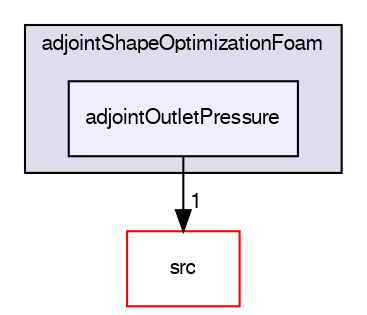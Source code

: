 digraph "applications/solvers/incompressible/adjointShapeOptimizationFoam/adjointOutletPressure" {
  bgcolor=transparent;
  compound=true
  node [ fontsize="10", fontname="FreeSans"];
  edge [ labelfontsize="10", labelfontname="FreeSans"];
  subgraph clusterdir_088f87aa7298db423fbe65935fad4976 {
    graph [ bgcolor="#ddddee", pencolor="black", label="adjointShapeOptimizationFoam" fontname="FreeSans", fontsize="10", URL="dir_088f87aa7298db423fbe65935fad4976.html"]
  dir_d73afccac1905c93f134a92b9fac8559 [shape=box, label="adjointOutletPressure", style="filled", fillcolor="#eeeeff", pencolor="black", URL="dir_d73afccac1905c93f134a92b9fac8559.html"];
  }
  dir_68267d1309a1af8e8297ef4c3efbcdba [shape=box label="src" color="red" URL="dir_68267d1309a1af8e8297ef4c3efbcdba.html"];
  dir_d73afccac1905c93f134a92b9fac8559->dir_68267d1309a1af8e8297ef4c3efbcdba [headlabel="1", labeldistance=1.5 headhref="dir_000123_000577.html"];
}
